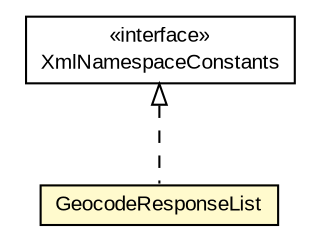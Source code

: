 #!/usr/local/bin/dot
#
# Class diagram 
# Generated by UMLGraph version R5_6-24-gf6e263 (http://www.umlgraph.org/)
#

digraph G {
	edge [fontname="arial",fontsize=10,labelfontname="arial",labelfontsize=10];
	node [fontname="arial",fontsize=10,shape=plaintext];
	nodesep=0.25;
	ranksep=0.5;
	// nl.mineleni.openls.databinding.openls.GeocodeResponseList
	c2527 [label=<<table title="nl.mineleni.openls.databinding.openls.GeocodeResponseList" border="0" cellborder="1" cellspacing="0" cellpadding="2" port="p" bgcolor="lemonChiffon" href="./GeocodeResponseList.html">
		<tr><td><table border="0" cellspacing="0" cellpadding="1">
<tr><td align="center" balign="center"> GeocodeResponseList </td></tr>
		</table></td></tr>
		</table>>, URL="./GeocodeResponseList.html", fontname="arial", fontcolor="black", fontsize=10.0];
	// nl.mineleni.openls.XmlNamespaceConstants
	c2533 [label=<<table title="nl.mineleni.openls.XmlNamespaceConstants" border="0" cellborder="1" cellspacing="0" cellpadding="2" port="p" href="../../XmlNamespaceConstants.html">
		<tr><td><table border="0" cellspacing="0" cellpadding="1">
<tr><td align="center" balign="center"> &#171;interface&#187; </td></tr>
<tr><td align="center" balign="center"> XmlNamespaceConstants </td></tr>
		</table></td></tr>
		</table>>, URL="../../XmlNamespaceConstants.html", fontname="arial", fontcolor="black", fontsize=10.0];
	//nl.mineleni.openls.databinding.openls.GeocodeResponseList implements nl.mineleni.openls.XmlNamespaceConstants
	c2533:p -> c2527:p [dir=back,arrowtail=empty,style=dashed];
}


